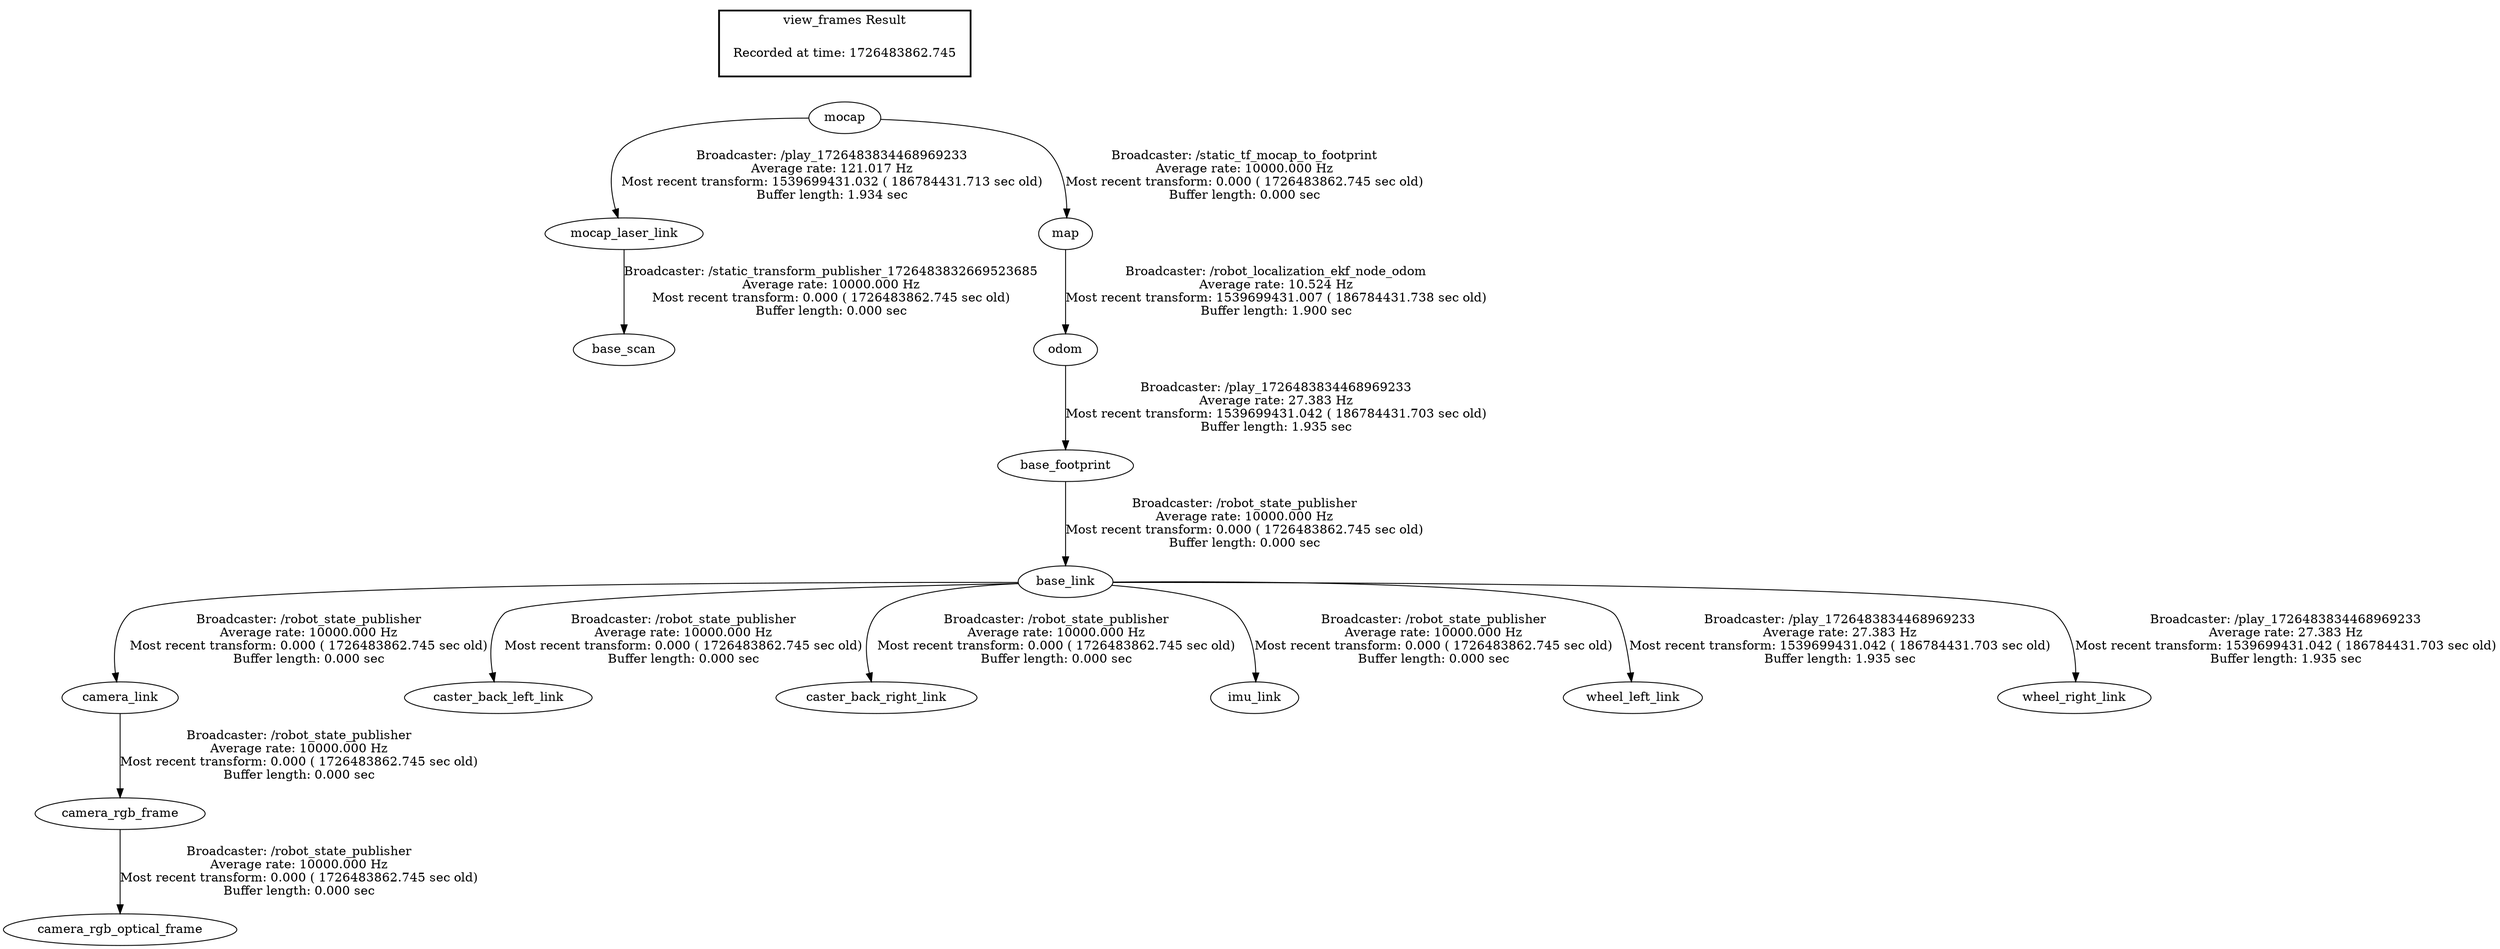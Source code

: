 digraph G {
"base_footprint" -> "base_link"[label="Broadcaster: /robot_state_publisher\nAverage rate: 10000.000 Hz\nMost recent transform: 0.000 ( 1726483862.745 sec old)\nBuffer length: 0.000 sec\n"];
"odom" -> "base_footprint"[label="Broadcaster: /play_1726483834468969233\nAverage rate: 27.383 Hz\nMost recent transform: 1539699431.042 ( 186784431.703 sec old)\nBuffer length: 1.935 sec\n"];
"base_link" -> "camera_link"[label="Broadcaster: /robot_state_publisher\nAverage rate: 10000.000 Hz\nMost recent transform: 0.000 ( 1726483862.745 sec old)\nBuffer length: 0.000 sec\n"];
"camera_link" -> "camera_rgb_frame"[label="Broadcaster: /robot_state_publisher\nAverage rate: 10000.000 Hz\nMost recent transform: 0.000 ( 1726483862.745 sec old)\nBuffer length: 0.000 sec\n"];
"camera_rgb_frame" -> "camera_rgb_optical_frame"[label="Broadcaster: /robot_state_publisher\nAverage rate: 10000.000 Hz\nMost recent transform: 0.000 ( 1726483862.745 sec old)\nBuffer length: 0.000 sec\n"];
"base_link" -> "caster_back_left_link"[label="Broadcaster: /robot_state_publisher\nAverage rate: 10000.000 Hz\nMost recent transform: 0.000 ( 1726483862.745 sec old)\nBuffer length: 0.000 sec\n"];
"base_link" -> "caster_back_right_link"[label="Broadcaster: /robot_state_publisher\nAverage rate: 10000.000 Hz\nMost recent transform: 0.000 ( 1726483862.745 sec old)\nBuffer length: 0.000 sec\n"];
"base_link" -> "imu_link"[label="Broadcaster: /robot_state_publisher\nAverage rate: 10000.000 Hz\nMost recent transform: 0.000 ( 1726483862.745 sec old)\nBuffer length: 0.000 sec\n"];
"mocap_laser_link" -> "base_scan"[label="Broadcaster: /static_transform_publisher_1726483832669523685\nAverage rate: 10000.000 Hz\nMost recent transform: 0.000 ( 1726483862.745 sec old)\nBuffer length: 0.000 sec\n"];
"mocap" -> "map"[label="Broadcaster: /static_tf_mocap_to_footprint\nAverage rate: 10000.000 Hz\nMost recent transform: 0.000 ( 1726483862.745 sec old)\nBuffer length: 0.000 sec\n"];
"mocap" -> "mocap_laser_link"[label="Broadcaster: /play_1726483834468969233\nAverage rate: 121.017 Hz\nMost recent transform: 1539699431.032 ( 186784431.713 sec old)\nBuffer length: 1.934 sec\n"];
"map" -> "odom"[label="Broadcaster: /robot_localization_ekf_node_odom\nAverage rate: 10.524 Hz\nMost recent transform: 1539699431.007 ( 186784431.738 sec old)\nBuffer length: 1.900 sec\n"];
"base_link" -> "wheel_left_link"[label="Broadcaster: /play_1726483834468969233\nAverage rate: 27.383 Hz\nMost recent transform: 1539699431.042 ( 186784431.703 sec old)\nBuffer length: 1.935 sec\n"];
"base_link" -> "wheel_right_link"[label="Broadcaster: /play_1726483834468969233\nAverage rate: 27.383 Hz\nMost recent transform: 1539699431.042 ( 186784431.703 sec old)\nBuffer length: 1.935 sec\n"];
edge [style=invis];
 subgraph cluster_legend { style=bold; color=black; label ="view_frames Result";
"Recorded at time: 1726483862.745"[ shape=plaintext ] ;
 }->"mocap";
}